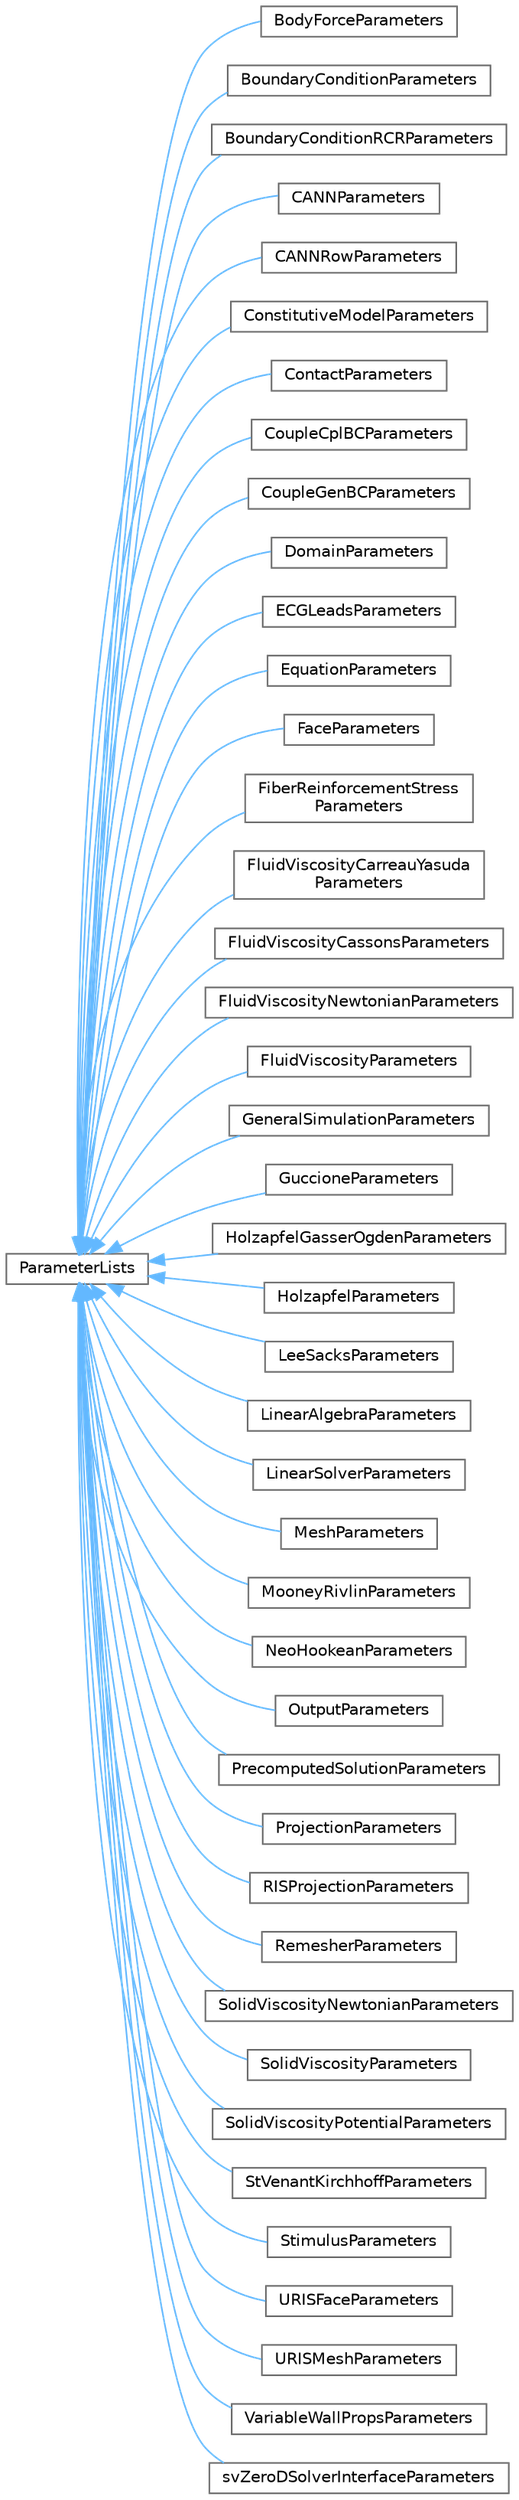digraph "Graphical Class Hierarchy"
{
 // LATEX_PDF_SIZE
  bgcolor="transparent";
  edge [fontname=Helvetica,fontsize=10,labelfontname=Helvetica,labelfontsize=10];
  node [fontname=Helvetica,fontsize=10,shape=box,height=0.2,width=0.4];
  rankdir="LR";
  Node0 [id="Node000000",label="ParameterLists",height=0.2,width=0.4,color="grey40", fillcolor="white", style="filled",URL="$class_parameter_lists.html",tooltip="Defines parameter name and value, and stores them in maps for settng values from XML."];
  Node0 -> Node1 [id="edge5_Node000000_Node000001",dir="back",color="steelblue1",style="solid",tooltip=" "];
  Node1 [id="Node000001",label="BodyForceParameters",height=0.2,width=0.4,color="grey40", fillcolor="white", style="filled",URL="$class_body_force_parameters.html",tooltip="Body force over a mesh using the \"Add_BF\" command."];
  Node0 -> Node2 [id="edge6_Node000000_Node000002",dir="back",color="steelblue1",style="solid",tooltip=" "];
  Node2 [id="Node000002",label="BoundaryConditionParameters",height=0.2,width=0.4,color="grey40", fillcolor="white", style="filled",URL="$class_boundary_condition_parameters.html",tooltip="The BoundaryConditionParameters stores paramaters for various type of boundary conditions under the A..."];
  Node0 -> Node3 [id="edge7_Node000000_Node000003",dir="back",color="steelblue1",style="solid",tooltip=" "];
  Node3 [id="Node000003",label="BoundaryConditionRCRParameters",height=0.2,width=0.4,color="grey40", fillcolor="white", style="filled",URL="$class_boundary_condition_r_c_r_parameters.html",tooltip="RCR values for Neumann BC type."];
  Node0 -> Node4 [id="edge8_Node000000_Node000004",dir="back",color="steelblue1",style="solid",tooltip=" "];
  Node4 [id="Node000004",label="CANNParameters",height=0.2,width=0.4,color="grey40", fillcolor="white", style="filled",URL="$class_c_a_n_n_parameters.html",tooltip="The CANNParameters class stores the parameters table rows for xml element \"Constitutive_model type=CA..."];
  Node0 -> Node5 [id="edge9_Node000000_Node000005",dir="back",color="steelblue1",style="solid",tooltip=" "];
  Node5 [id="Node000005",label="CANNRowParameters",height=0.2,width=0.4,color="grey40", fillcolor="white", style="filled",URL="$class_c_a_n_n_row_parameters.html",tooltip="The CANNRowParameters class is used to store the parameters for each row of the CANN table for the xm..."];
  Node0 -> Node6 [id="edge10_Node000000_Node000006",dir="back",color="steelblue1",style="solid",tooltip=" "];
  Node6 [id="Node000006",label="ConstitutiveModelParameters",height=0.2,width=0.4,color="grey40", fillcolor="white", style="filled",URL="$class_constitutive_model_parameters.html",tooltip="The ConstitutiveModelParameters class store parameters for various constitutive models."];
  Node0 -> Node7 [id="edge11_Node000000_Node000007",dir="back",color="steelblue1",style="solid",tooltip=" "];
  Node7 [id="Node000007",label="ContactParameters",height=0.2,width=0.4,color="grey40", fillcolor="white", style="filled",URL="$class_contact_parameters.html",tooltip="The ContactParameters class stores parameters for the 'Contact'' XML element used to specify paramete..."];
  Node0 -> Node8 [id="edge12_Node000000_Node000008",dir="back",color="steelblue1",style="solid",tooltip=" "];
  Node8 [id="Node000008",label="CoupleCplBCParameters",height=0.2,width=0.4,color="grey40", fillcolor="white", style="filled",URL="$class_couple_cpl_b_c_parameters.html",tooltip="Couple to reduced-order models."];
  Node0 -> Node9 [id="edge13_Node000000_Node000009",dir="back",color="steelblue1",style="solid",tooltip=" "];
  Node9 [id="Node000009",label="CoupleGenBCParameters",height=0.2,width=0.4,color="grey40", fillcolor="white", style="filled",URL="$class_couple_gen_b_c_parameters.html",tooltip="Coupling to GenBC."];
  Node0 -> Node10 [id="edge14_Node000000_Node000010",dir="back",color="steelblue1",style="solid",tooltip=" "];
  Node10 [id="Node000010",label="DomainParameters",height=0.2,width=0.4,color="grey40", fillcolor="white", style="filled",URL="$class_domain_parameters.html",tooltip="The DomainParameters class stores parameters for the XML 'Domain' element to specify properties for s..."];
  Node0 -> Node11 [id="edge15_Node000000_Node000011",dir="back",color="steelblue1",style="solid",tooltip=" "];
  Node11 [id="Node000011",label="ECGLeadsParameters",height=0.2,width=0.4,color="grey40", fillcolor="white", style="filled",URL="$class_e_c_g_leads_parameters.html",tooltip=" "];
  Node0 -> Node12 [id="edge16_Node000000_Node000012",dir="back",color="steelblue1",style="solid",tooltip=" "];
  Node12 [id="Node000012",label="EquationParameters",height=0.2,width=0.4,color="grey40", fillcolor="white", style="filled",URL="$class_equation_parameters.html",tooltip="The EquationParameters class stores parameters for the 'Add_equation' XML element used to specify an ..."];
  Node0 -> Node13 [id="edge17_Node000000_Node000013",dir="back",color="steelblue1",style="solid",tooltip=" "];
  Node13 [id="Node000013",label="FaceParameters",height=0.2,width=0.4,color="grey40", fillcolor="white", style="filled",URL="$class_face_parameters.html",tooltip="The FaceParameters class is used to store parameters for the 'Add_face' XML element."];
  Node0 -> Node14 [id="edge18_Node000000_Node000014",dir="back",color="steelblue1",style="solid",tooltip=" "];
  Node14 [id="Node000014",label="FiberReinforcementStress\lParameters",height=0.2,width=0.4,color="grey40", fillcolor="white", style="filled",URL="$class_fiber_reinforcement_stress_parameters.html",tooltip="The FiberReinforcementStressParameters class stores fiber reinforcement stress parameters for the 'Fi..."];
  Node0 -> Node15 [id="edge19_Node000000_Node000015",dir="back",color="steelblue1",style="solid",tooltip=" "];
  Node15 [id="Node000015",label="FluidViscosityCarreauYasuda\lParameters",height=0.2,width=0.4,color="grey40", fillcolor="white", style="filled",URL="$class_fluid_viscosity_carreau_yasuda_parameters.html",tooltip=" "];
  Node0 -> Node16 [id="edge20_Node000000_Node000016",dir="back",color="steelblue1",style="solid",tooltip=" "];
  Node16 [id="Node000016",label="FluidViscosityCassonsParameters",height=0.2,width=0.4,color="grey40", fillcolor="white", style="filled",URL="$class_fluid_viscosity_cassons_parameters.html",tooltip=" "];
  Node0 -> Node17 [id="edge21_Node000000_Node000017",dir="back",color="steelblue1",style="solid",tooltip=" "];
  Node17 [id="Node000017",label="FluidViscosityNewtonianParameters",height=0.2,width=0.4,color="grey40", fillcolor="white", style="filled",URL="$class_fluid_viscosity_newtonian_parameters.html",tooltip=" "];
  Node0 -> Node18 [id="edge22_Node000000_Node000018",dir="back",color="steelblue1",style="solid",tooltip=" "];
  Node18 [id="Node000018",label="FluidViscosityParameters",height=0.2,width=0.4,color="grey40", fillcolor="white", style="filled",URL="$class_fluid_viscosity_parameters.html",tooltip=" "];
  Node0 -> Node19 [id="edge23_Node000000_Node000019",dir="back",color="steelblue1",style="solid",tooltip=" "];
  Node19 [id="Node000019",label="GeneralSimulationParameters",height=0.2,width=0.4,color="grey40", fillcolor="white", style="filled",URL="$class_general_simulation_parameters.html",tooltip="The GeneralSimulationParameters class stores paramaters for the 'GeneralSimulationParameters' XML ele..."];
  Node0 -> Node20 [id="edge24_Node000000_Node000020",dir="back",color="steelblue1",style="solid",tooltip=" "];
  Node20 [id="Node000020",label="GuccioneParameters",height=0.2,width=0.4,color="grey40", fillcolor="white", style="filled",URL="$class_guccione_parameters.html",tooltip=" "];
  Node0 -> Node21 [id="edge25_Node000000_Node000021",dir="back",color="steelblue1",style="solid",tooltip=" "];
  Node21 [id="Node000021",label="HolzapfelGasserOgdenParameters",height=0.2,width=0.4,color="grey40", fillcolor="white", style="filled",URL="$class_holzapfel_gasser_ogden_parameters.html",tooltip=" "];
  Node0 -> Node22 [id="edge26_Node000000_Node000022",dir="back",color="steelblue1",style="solid",tooltip=" "];
  Node22 [id="Node000022",label="HolzapfelParameters",height=0.2,width=0.4,color="grey40", fillcolor="white", style="filled",URL="$class_holzapfel_parameters.html",tooltip=" "];
  Node0 -> Node23 [id="edge27_Node000000_Node000023",dir="back",color="steelblue1",style="solid",tooltip=" "];
  Node23 [id="Node000023",label="LeeSacksParameters",height=0.2,width=0.4,color="grey40", fillcolor="white", style="filled",URL="$class_lee_sacks_parameters.html",tooltip=" "];
  Node0 -> Node24 [id="edge28_Node000000_Node000024",dir="back",color="steelblue1",style="solid",tooltip=" "];
  Node24 [id="Node000024",label="LinearAlgebraParameters",height=0.2,width=0.4,color="grey40", fillcolor="white", style="filled",URL="$class_linear_algebra_parameters.html",tooltip="The LinearAlgebraParameters class stores parameters for the 'Linear_algebra' XML element."];
  Node0 -> Node25 [id="edge29_Node000000_Node000025",dir="back",color="steelblue1",style="solid",tooltip=" "];
  Node25 [id="Node000025",label="LinearSolverParameters",height=0.2,width=0.4,color="grey40", fillcolor="white", style="filled",URL="$class_linear_solver_parameters.html",tooltip="The LinearSolverParameters class stores parameters for the 'LS' XML element."];
  Node0 -> Node26 [id="edge30_Node000000_Node000026",dir="back",color="steelblue1",style="solid",tooltip=" "];
  Node26 [id="Node000026",label="MeshParameters",height=0.2,width=0.4,color="grey40", fillcolor="white", style="filled",URL="$class_mesh_parameters.html",tooltip="The MeshParameters class is used to store paramaters for the 'Add_mesh' XML element."];
  Node0 -> Node27 [id="edge31_Node000000_Node000027",dir="back",color="steelblue1",style="solid",tooltip=" "];
  Node27 [id="Node000027",label="MooneyRivlinParameters",height=0.2,width=0.4,color="grey40", fillcolor="white", style="filled",URL="$class_mooney_rivlin_parameters.html",tooltip=" "];
  Node0 -> Node28 [id="edge32_Node000000_Node000028",dir="back",color="steelblue1",style="solid",tooltip=" "];
  Node28 [id="Node000028",label="NeoHookeanParameters",height=0.2,width=0.4,color="grey40", fillcolor="white", style="filled",URL="$class_neo_hookean_parameters.html",tooltip=" "];
  Node0 -> Node29 [id="edge33_Node000000_Node000029",dir="back",color="steelblue1",style="solid",tooltip=" "];
  Node29 [id="Node000029",label="OutputParameters",height=0.2,width=0.4,color="grey40", fillcolor="white", style="filled",URL="$class_output_parameters.html",tooltip="The OutputParameters class stores parameters for the Output XML element under Add_equation."];
  Node0 -> Node30 [id="edge34_Node000000_Node000030",dir="back",color="steelblue1",style="solid",tooltip=" "];
  Node30 [id="Node000030",label="PrecomputedSolutionParameters",height=0.2,width=0.4,color="grey40", fillcolor="white", style="filled",URL="$class_precomputed_solution_parameters.html",tooltip="The PrecomputedSolutionParameters class stores parameters for the 'Precomputed_solution' XML element ..."];
  Node0 -> Node31 [id="edge35_Node000000_Node000031",dir="back",color="steelblue1",style="solid",tooltip=" "];
  Node31 [id="Node000031",label="ProjectionParameters",height=0.2,width=0.4,color="grey40", fillcolor="white", style="filled",URL="$class_projection_parameters.html",tooltip="The ProjectionParameters class stores parameters for the 'Add_projection' XML element used for fluid-..."];
  Node0 -> Node32 [id="edge36_Node000000_Node000032",dir="back",color="steelblue1",style="solid",tooltip=" "];
  Node32 [id="Node000032",label="RISProjectionParameters",height=0.2,width=0.4,color="grey40", fillcolor="white", style="filled",URL="$class_r_i_s_projection_parameters.html",tooltip="The RISProjectionParameters class stores parameters for the 'Add_RIS_projection' XML element used for..."];
  Node0 -> Node33 [id="edge37_Node000000_Node000033",dir="back",color="steelblue1",style="solid",tooltip=" "];
  Node33 [id="Node000033",label="RemesherParameters",height=0.2,width=0.4,color="grey40", fillcolor="white", style="filled",URL="$class_remesher_parameters.html",tooltip="The RemesherParameters class stores parameters for the 'Remesher' XML element used for remeshing."];
  Node0 -> Node34 [id="edge38_Node000000_Node000034",dir="back",color="steelblue1",style="solid",tooltip=" "];
  Node34 [id="Node000034",label="SolidViscosityNewtonianParameters",height=0.2,width=0.4,color="grey40", fillcolor="white", style="filled",URL="$class_solid_viscosity_newtonian_parameters.html",tooltip=" "];
  Node0 -> Node35 [id="edge39_Node000000_Node000035",dir="back",color="steelblue1",style="solid",tooltip=" "];
  Node35 [id="Node000035",label="SolidViscosityParameters",height=0.2,width=0.4,color="grey40", fillcolor="white", style="filled",URL="$class_solid_viscosity_parameters.html",tooltip=" "];
  Node0 -> Node36 [id="edge40_Node000000_Node000036",dir="back",color="steelblue1",style="solid",tooltip=" "];
  Node36 [id="Node000036",label="SolidViscosityPotentialParameters",height=0.2,width=0.4,color="grey40", fillcolor="white", style="filled",URL="$class_solid_viscosity_potential_parameters.html",tooltip=" "];
  Node0 -> Node37 [id="edge41_Node000000_Node000037",dir="back",color="steelblue1",style="solid",tooltip=" "];
  Node37 [id="Node000037",label="StVenantKirchhoffParameters",height=0.2,width=0.4,color="grey40", fillcolor="white", style="filled",URL="$class_st_venant_kirchhoff_parameters.html",tooltip=" "];
  Node0 -> Node38 [id="edge42_Node000000_Node000038",dir="back",color="steelblue1",style="solid",tooltip=" "];
  Node38 [id="Node000038",label="StimulusParameters",height=0.2,width=0.4,color="grey40", fillcolor="white", style="filled",URL="$class_stimulus_parameters.html",tooltip="The StimulusParameters class stores parameters for 'Stimulus' XML element used to parameters for pace..."];
  Node0 -> Node39 [id="edge43_Node000000_Node000039",dir="back",color="steelblue1",style="solid",tooltip=" "];
  Node39 [id="Node000039",label="URISFaceParameters",height=0.2,width=0.4,color="grey40", fillcolor="white", style="filled",URL="$class_u_r_i_s_face_parameters.html",tooltip="The URISFaceParameters class is used to store parameters for the 'Add_URIS_face' XML element."];
  Node0 -> Node40 [id="edge44_Node000000_Node000040",dir="back",color="steelblue1",style="solid",tooltip=" "];
  Node40 [id="Node000040",label="URISMeshParameters",height=0.2,width=0.4,color="grey40", fillcolor="white", style="filled",URL="$class_u_r_i_s_mesh_parameters.html",tooltip="The URISMeshParameters class is used to store paramaters for the 'Add_URIS_mesh' XML element."];
  Node0 -> Node41 [id="edge45_Node000000_Node000041",dir="back",color="steelblue1",style="solid",tooltip=" "];
  Node41 [id="Node000041",label="VariableWallPropsParameters",height=0.2,width=0.4,color="grey40", fillcolor="white", style="filled",URL="$class_variable_wall_props_parameters.html",tooltip="The VariableWallPropsParameters class stores parameters for variable wall properties for the CMM equa..."];
  Node0 -> Node42 [id="edge46_Node000000_Node000042",dir="back",color="steelblue1",style="solid",tooltip=" "];
  Node42 [id="Node000042",label="svZeroDSolverInterfaceParameters",height=0.2,width=0.4,color="grey40", fillcolor="white", style="filled",URL="$classsv_zero_d_solver_interface_parameters.html",tooltip=" "];
}
